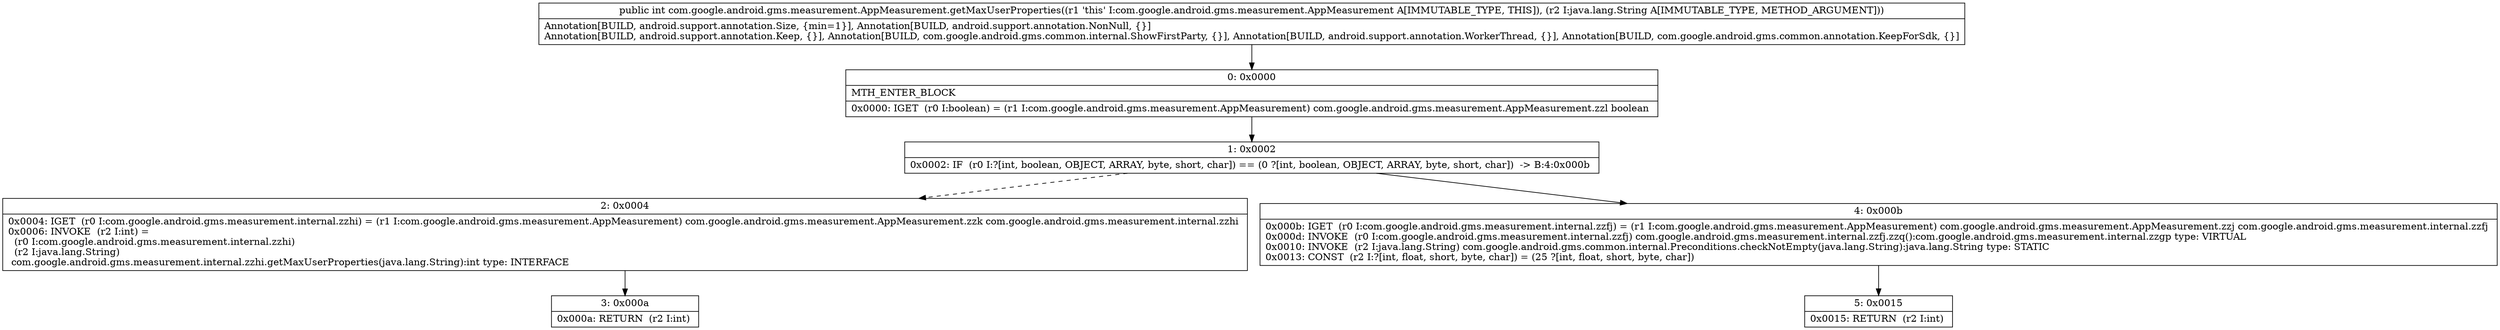 digraph "CFG forcom.google.android.gms.measurement.AppMeasurement.getMaxUserProperties(Ljava\/lang\/String;)I" {
Node_0 [shape=record,label="{0\:\ 0x0000|MTH_ENTER_BLOCK\l|0x0000: IGET  (r0 I:boolean) = (r1 I:com.google.android.gms.measurement.AppMeasurement) com.google.android.gms.measurement.AppMeasurement.zzl boolean \l}"];
Node_1 [shape=record,label="{1\:\ 0x0002|0x0002: IF  (r0 I:?[int, boolean, OBJECT, ARRAY, byte, short, char]) == (0 ?[int, boolean, OBJECT, ARRAY, byte, short, char])  \-\> B:4:0x000b \l}"];
Node_2 [shape=record,label="{2\:\ 0x0004|0x0004: IGET  (r0 I:com.google.android.gms.measurement.internal.zzhi) = (r1 I:com.google.android.gms.measurement.AppMeasurement) com.google.android.gms.measurement.AppMeasurement.zzk com.google.android.gms.measurement.internal.zzhi \l0x0006: INVOKE  (r2 I:int) = \l  (r0 I:com.google.android.gms.measurement.internal.zzhi)\l  (r2 I:java.lang.String)\l com.google.android.gms.measurement.internal.zzhi.getMaxUserProperties(java.lang.String):int type: INTERFACE \l}"];
Node_3 [shape=record,label="{3\:\ 0x000a|0x000a: RETURN  (r2 I:int) \l}"];
Node_4 [shape=record,label="{4\:\ 0x000b|0x000b: IGET  (r0 I:com.google.android.gms.measurement.internal.zzfj) = (r1 I:com.google.android.gms.measurement.AppMeasurement) com.google.android.gms.measurement.AppMeasurement.zzj com.google.android.gms.measurement.internal.zzfj \l0x000d: INVOKE  (r0 I:com.google.android.gms.measurement.internal.zzfj) com.google.android.gms.measurement.internal.zzfj.zzq():com.google.android.gms.measurement.internal.zzgp type: VIRTUAL \l0x0010: INVOKE  (r2 I:java.lang.String) com.google.android.gms.common.internal.Preconditions.checkNotEmpty(java.lang.String):java.lang.String type: STATIC \l0x0013: CONST  (r2 I:?[int, float, short, byte, char]) = (25 ?[int, float, short, byte, char]) \l}"];
Node_5 [shape=record,label="{5\:\ 0x0015|0x0015: RETURN  (r2 I:int) \l}"];
MethodNode[shape=record,label="{public int com.google.android.gms.measurement.AppMeasurement.getMaxUserProperties((r1 'this' I:com.google.android.gms.measurement.AppMeasurement A[IMMUTABLE_TYPE, THIS]), (r2 I:java.lang.String A[IMMUTABLE_TYPE, METHOD_ARGUMENT]))  | Annotation[BUILD, android.support.annotation.Size, \{min=1\}], Annotation[BUILD, android.support.annotation.NonNull, \{\}]\lAnnotation[BUILD, android.support.annotation.Keep, \{\}], Annotation[BUILD, com.google.android.gms.common.internal.ShowFirstParty, \{\}], Annotation[BUILD, android.support.annotation.WorkerThread, \{\}], Annotation[BUILD, com.google.android.gms.common.annotation.KeepForSdk, \{\}]\l}"];
MethodNode -> Node_0;
Node_0 -> Node_1;
Node_1 -> Node_2[style=dashed];
Node_1 -> Node_4;
Node_2 -> Node_3;
Node_4 -> Node_5;
}

